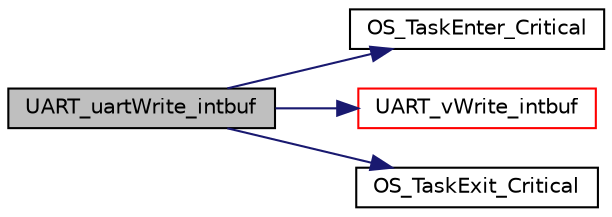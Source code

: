 digraph "UART_uartWrite_intbuf"
{
  edge [fontname="Helvetica",fontsize="10",labelfontname="Helvetica",labelfontsize="10"];
  node [fontname="Helvetica",fontsize="10",shape=record];
  rankdir="LR";
  Node32 [label="UART_uartWrite_intbuf",height=0.2,width=0.4,color="black", fillcolor="grey75", style="filled", fontcolor="black"];
  Node32 -> Node33 [color="midnightblue",fontsize="10",style="solid",fontname="Helvetica"];
  Node33 [label="OS_TaskEnter_Critical",height=0.2,width=0.4,color="black", fillcolor="white", style="filled",URL="$os_8c.html#a5573d7c2221a3f3b9cfe5c109603b441",tooltip="Enter Critical interface function for use in FreeRTOS-Tasks and FreeRTOS-ISR. "];
  Node32 -> Node34 [color="midnightblue",fontsize="10",style="solid",fontname="Helvetica"];
  Node34 [label="UART_vWrite_intbuf",height=0.2,width=0.4,color="red", fillcolor="white", style="filled",URL="$uart_8c.html#abbcadaa41ecc6c53e439a0bdc4f1a43f",tooltip="UART_vWrite provides an interface to send data. "];
  Node32 -> Node36 [color="midnightblue",fontsize="10",style="solid",fontname="Helvetica"];
  Node36 [label="OS_TaskExit_Critical",height=0.2,width=0.4,color="black", fillcolor="white", style="filled",URL="$os_8c.html#a7e5b7892152952d2109c89baa0add1a8",tooltip="Exit Critical interface function for use in FreeRTOS-Tasks and FreeRTOS-ISR. "];
}
